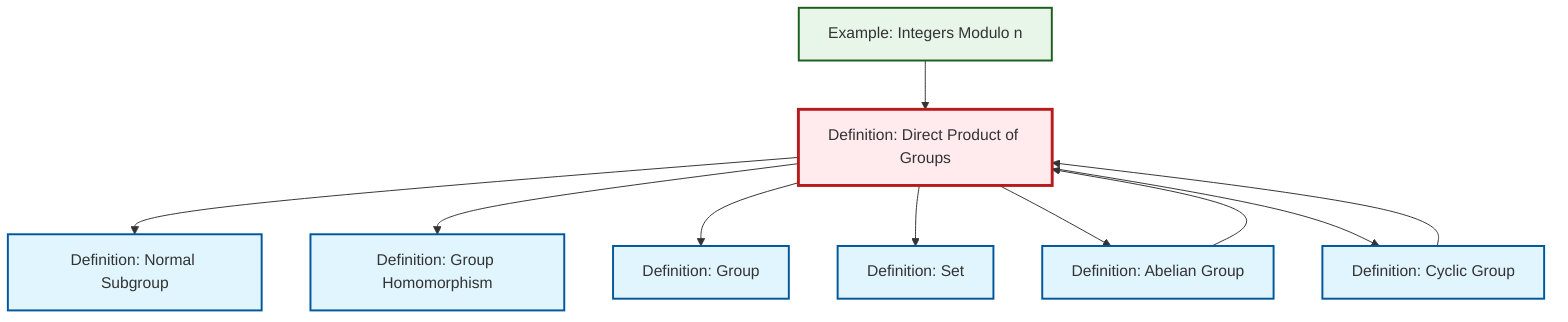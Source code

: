 graph TD
    classDef definition fill:#e1f5fe,stroke:#01579b,stroke-width:2px
    classDef theorem fill:#f3e5f5,stroke:#4a148c,stroke-width:2px
    classDef axiom fill:#fff3e0,stroke:#e65100,stroke-width:2px
    classDef example fill:#e8f5e9,stroke:#1b5e20,stroke-width:2px
    classDef current fill:#ffebee,stroke:#b71c1c,stroke-width:3px
    def-direct-product["Definition: Direct Product of Groups"]:::definition
    def-abelian-group["Definition: Abelian Group"]:::definition
    ex-quotient-integers-mod-n["Example: Integers Modulo n"]:::example
    def-cyclic-group["Definition: Cyclic Group"]:::definition
    def-group["Definition: Group"]:::definition
    def-set["Definition: Set"]:::definition
    def-normal-subgroup["Definition: Normal Subgroup"]:::definition
    def-homomorphism["Definition: Group Homomorphism"]:::definition
    def-direct-product --> def-normal-subgroup
    def-direct-product --> def-homomorphism
    ex-quotient-integers-mod-n --> def-direct-product
    def-direct-product --> def-group
    def-direct-product --> def-set
    def-direct-product --> def-abelian-group
    def-abelian-group --> def-direct-product
    def-direct-product --> def-cyclic-group
    def-cyclic-group --> def-direct-product
    class def-direct-product current
